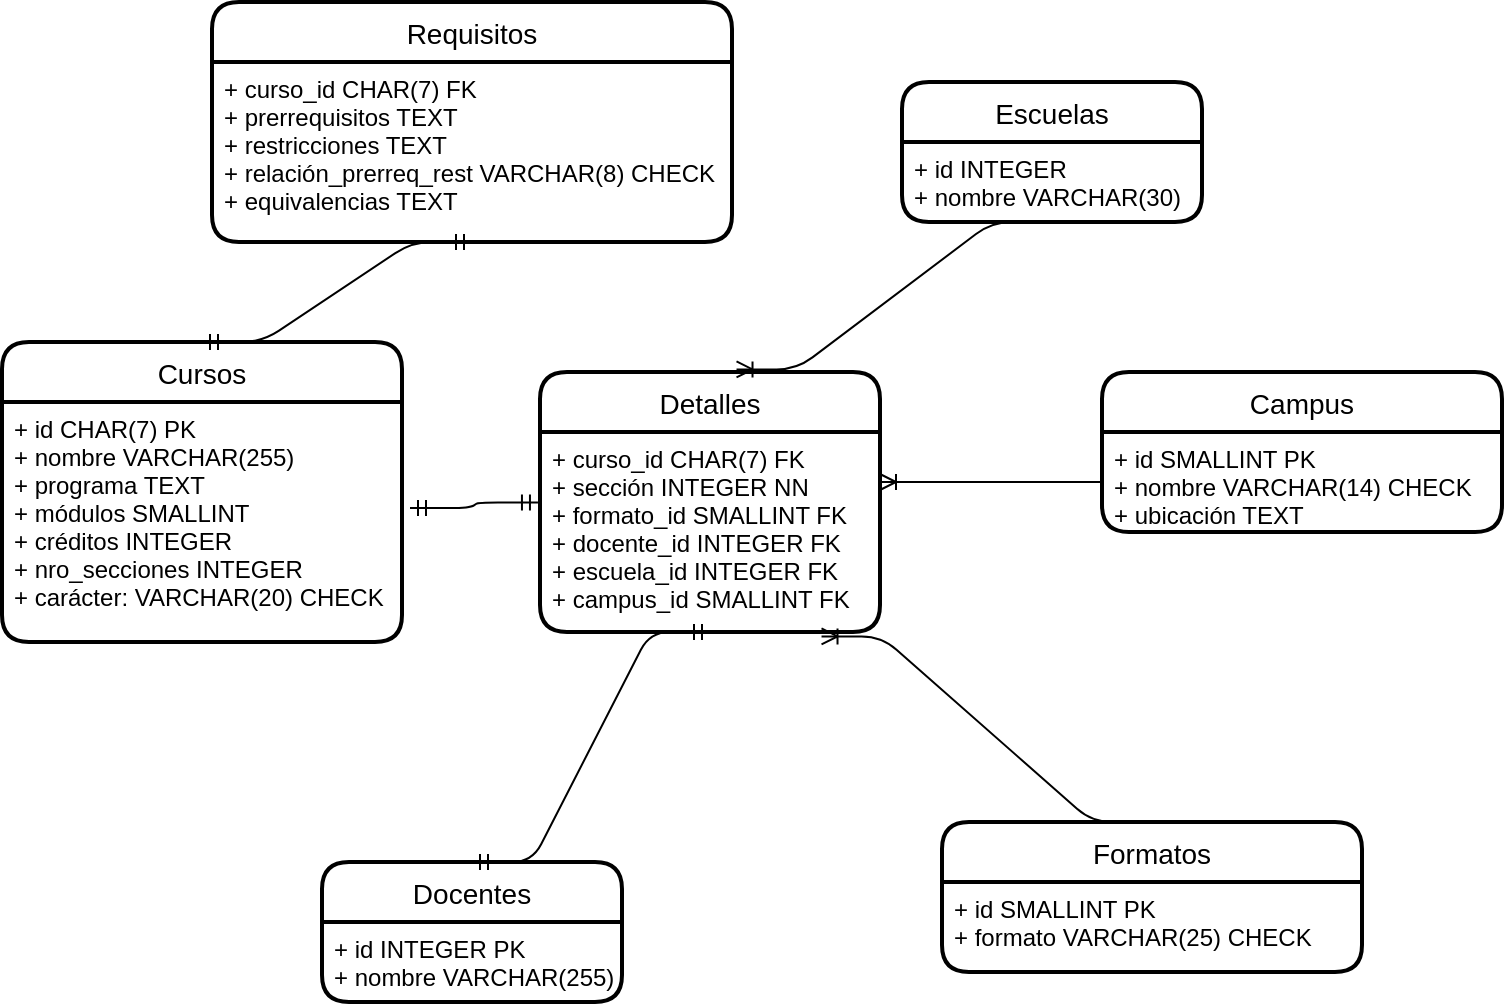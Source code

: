 <mxfile>
    <diagram id="JnUVhIB9ICHAj7-XN3zx" name="Page-1">
        <mxGraphModel dx="1089" dy="443" grid="1" gridSize="10" guides="1" tooltips="1" connect="1" arrows="1" fold="1" page="1" pageScale="1" pageWidth="827" pageHeight="1169" math="0" shadow="0">
            <root>
                <mxCell id="0"/>
                <mxCell id="1" parent="0"/>
                <mxCell id="2" value="Cursos" style="swimlane;childLayout=stackLayout;horizontal=1;startSize=30;horizontalStack=0;rounded=1;fontSize=14;fontStyle=0;strokeWidth=2;resizeParent=0;resizeLast=1;shadow=0;dashed=0;align=center;" parent="1" vertex="1">
                    <mxGeometry x="50" y="370" width="200" height="150" as="geometry"/>
                </mxCell>
                <mxCell id="3" value="+ id CHAR(7) PK&#10;+ nombre VARCHAR(255)&#10;+ programa TEXT&#10;+ módulos SMALLINT&#10;+ créditos INTEGER&#10;+ nro_secciones INTEGER&#10;+ carácter: VARCHAR(20) CHECK" style="align=left;strokeColor=none;fillColor=none;spacingLeft=4;fontSize=12;verticalAlign=top;resizable=0;rotatable=0;part=1;" parent="2" vertex="1">
                    <mxGeometry y="30" width="200" height="120" as="geometry"/>
                </mxCell>
                <mxCell id="4" value="Docentes" style="swimlane;childLayout=stackLayout;horizontal=1;startSize=30;horizontalStack=0;rounded=1;fontSize=14;fontStyle=0;strokeWidth=2;resizeParent=0;resizeLast=1;shadow=0;dashed=0;align=center;" parent="1" vertex="1">
                    <mxGeometry x="210" y="630" width="150" height="70" as="geometry"/>
                </mxCell>
                <mxCell id="5" value="+ id INTEGER PK&#10;+ nombre VARCHAR(255)" style="align=left;strokeColor=none;fillColor=none;spacingLeft=4;fontSize=12;verticalAlign=top;resizable=0;rotatable=0;part=1;" parent="4" vertex="1">
                    <mxGeometry y="30" width="150" height="40" as="geometry"/>
                </mxCell>
                <mxCell id="7" value="Detalles" style="swimlane;childLayout=stackLayout;horizontal=1;startSize=30;horizontalStack=0;rounded=1;fontSize=14;fontStyle=0;strokeWidth=2;resizeParent=0;resizeLast=1;shadow=0;dashed=0;align=center;" parent="1" vertex="1">
                    <mxGeometry x="319" y="385" width="170" height="130" as="geometry"/>
                </mxCell>
                <mxCell id="8" value="+ curso_id CHAR(7) FK&#10;+ sección INTEGER NN&#10;+ formato_id SMALLINT FK&#10;+ docente_id INTEGER FK&#10;+ escuela_id INTEGER FK&#10;+ campus_id SMALLINT FK" style="align=left;strokeColor=none;fillColor=none;spacingLeft=4;fontSize=12;verticalAlign=top;resizable=0;rotatable=0;part=1;" parent="7" vertex="1">
                    <mxGeometry y="30" width="170" height="100" as="geometry"/>
                </mxCell>
                <mxCell id="9" value="Requisitos" style="swimlane;childLayout=stackLayout;horizontal=1;startSize=30;horizontalStack=0;rounded=1;fontSize=14;fontStyle=0;strokeWidth=2;resizeParent=0;resizeLast=1;shadow=0;dashed=0;align=center;" parent="1" vertex="1">
                    <mxGeometry x="155" y="200" width="260" height="120" as="geometry"/>
                </mxCell>
                <mxCell id="10" value="+ curso_id CHAR(7) FK&#10;+ prerrequisitos TEXT&#10;+ restricciones TEXT&#10;+ relación_prerreq_rest VARCHAR(8) CHECK&#10;+ equivalencias TEXT" style="align=left;strokeColor=none;fillColor=none;spacingLeft=4;fontSize=12;verticalAlign=top;resizable=0;rotatable=0;part=1;" parent="9" vertex="1">
                    <mxGeometry y="30" width="260" height="90" as="geometry"/>
                </mxCell>
                <mxCell id="11" value="Escuelas" style="swimlane;childLayout=stackLayout;horizontal=1;startSize=30;horizontalStack=0;rounded=1;fontSize=14;fontStyle=0;strokeWidth=2;resizeParent=0;resizeLast=1;shadow=0;dashed=0;align=center;" parent="1" vertex="1">
                    <mxGeometry x="500" y="240" width="150" height="70" as="geometry"/>
                </mxCell>
                <mxCell id="12" value="+ id INTEGER&#10;+ nombre VARCHAR(30)" style="align=left;strokeColor=none;fillColor=none;spacingLeft=4;fontSize=12;verticalAlign=top;resizable=0;rotatable=0;part=1;" parent="11" vertex="1">
                    <mxGeometry y="30" width="150" height="40" as="geometry"/>
                </mxCell>
                <mxCell id="14" value="Formatos" style="swimlane;childLayout=stackLayout;horizontal=1;startSize=30;horizontalStack=0;rounded=1;fontSize=14;fontStyle=0;strokeWidth=2;resizeParent=0;resizeLast=1;shadow=0;dashed=0;align=center;" parent="1" vertex="1">
                    <mxGeometry x="520" y="610" width="210" height="75" as="geometry"/>
                </mxCell>
                <mxCell id="15" value="+ id SMALLINT PK&#10;+ formato VARCHAR(25) CHECK" style="align=left;strokeColor=none;fillColor=none;spacingLeft=4;fontSize=12;verticalAlign=top;resizable=0;rotatable=0;part=1;" parent="14" vertex="1">
                    <mxGeometry y="30" width="210" height="45" as="geometry"/>
                </mxCell>
                <mxCell id="18" value="Campus" style="swimlane;childLayout=stackLayout;horizontal=1;startSize=30;horizontalStack=0;rounded=1;fontSize=14;fontStyle=0;strokeWidth=2;resizeParent=0;resizeLast=1;shadow=0;dashed=0;align=center;" parent="1" vertex="1">
                    <mxGeometry x="600" y="385" width="200" height="80" as="geometry"/>
                </mxCell>
                <mxCell id="19" value="+ id SMALLINT PK&#10;+ nombre VARCHAR(14) CHECK &#10;+ ubicación TEXT" style="align=left;strokeColor=none;fillColor=none;spacingLeft=4;fontSize=12;verticalAlign=top;resizable=0;rotatable=0;part=1;" parent="18" vertex="1">
                    <mxGeometry y="30" width="200" height="50" as="geometry"/>
                </mxCell>
                <mxCell id="21" value="" style="edgeStyle=entityRelationEdgeStyle;fontSize=12;html=1;endArrow=ERmandOne;startArrow=ERmandOne;entryX=-0.006;entryY=0.353;entryDx=0;entryDy=0;entryPerimeter=0;exitX=1.02;exitY=0.442;exitDx=0;exitDy=0;exitPerimeter=0;" parent="1" source="3" target="8" edge="1">
                    <mxGeometry width="100" height="100" relative="1" as="geometry">
                        <mxPoint x="454" y="585" as="sourcePoint"/>
                        <mxPoint x="554" y="485" as="targetPoint"/>
                    </mxGeometry>
                </mxCell>
                <mxCell id="22" value="" style="edgeStyle=entityRelationEdgeStyle;fontSize=12;html=1;endArrow=ERmandOne;startArrow=ERmandOne;exitX=0.5;exitY=1;exitDx=0;exitDy=0;entryX=0.5;entryY=0;entryDx=0;entryDy=0;" parent="1" source="8" target="4" edge="1">
                    <mxGeometry width="100" height="100" relative="1" as="geometry">
                        <mxPoint x="494" y="620" as="sourcePoint"/>
                        <mxPoint x="594" y="520" as="targetPoint"/>
                    </mxGeometry>
                </mxCell>
                <mxCell id="25" value="" style="edgeStyle=entityRelationEdgeStyle;fontSize=12;html=1;endArrow=ERmandOne;startArrow=ERmandOne;entryX=0.5;entryY=1;entryDx=0;entryDy=0;exitX=0.5;exitY=0;exitDx=0;exitDy=0;" parent="1" source="2" target="10" edge="1">
                    <mxGeometry width="100" height="100" relative="1" as="geometry">
                        <mxPoint x="264" y="480" as="sourcePoint"/>
                        <mxPoint x="364" y="380" as="targetPoint"/>
                    </mxGeometry>
                </mxCell>
                <mxCell id="26" value="" style="edgeStyle=entityRelationEdgeStyle;fontSize=12;html=1;endArrow=ERoneToMany;entryX=0.578;entryY=-0.01;entryDx=0;entryDy=0;exitX=0.5;exitY=1;exitDx=0;exitDy=0;entryPerimeter=0;" parent="1" source="12" target="7" edge="1">
                    <mxGeometry width="100" height="100" relative="1" as="geometry">
                        <mxPoint x="544" y="220" as="sourcePoint"/>
                        <mxPoint x="574" y="310" as="targetPoint"/>
                    </mxGeometry>
                </mxCell>
                <mxCell id="27" value="" style="edgeStyle=entityRelationEdgeStyle;fontSize=12;html=1;endArrow=ERoneToMany;exitX=0;exitY=0.5;exitDx=0;exitDy=0;entryX=1;entryY=0.25;entryDx=0;entryDy=0;" parent="1" source="19" target="8" edge="1">
                    <mxGeometry width="100" height="100" relative="1" as="geometry">
                        <mxPoint x="534" y="340" as="sourcePoint"/>
                        <mxPoint x="494" y="450" as="targetPoint"/>
                    </mxGeometry>
                </mxCell>
                <mxCell id="28" value="" style="edgeStyle=entityRelationEdgeStyle;fontSize=12;html=1;endArrow=ERoneToMany;exitX=0.5;exitY=0;exitDx=0;exitDy=0;entryX=0.828;entryY=1.022;entryDx=0;entryDy=0;entryPerimeter=0;" parent="1" source="14" target="8" edge="1">
                    <mxGeometry width="100" height="100" relative="1" as="geometry">
                        <mxPoint x="544" y="770" as="sourcePoint"/>
                        <mxPoint x="500" y="500" as="targetPoint"/>
                    </mxGeometry>
                </mxCell>
            </root>
        </mxGraphModel>
    </diagram>
</mxfile>